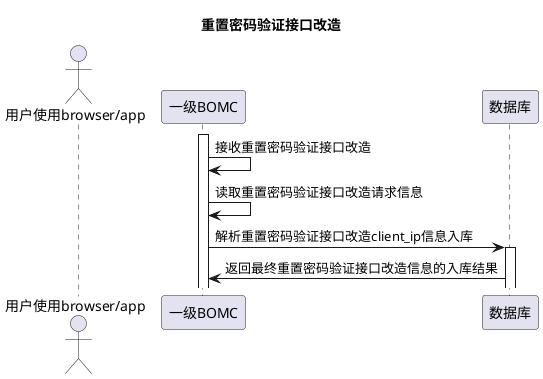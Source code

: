 @startuml
title 	重置密码验证接口改造

actor "用户使用browser/app"
participant "一级BOMC" as A
participant "数据库" as B

activate A

A   -> A:接收重置密码验证接口改造
A   -> A:读取重置密码验证接口改造请求信息

A   -> B :解析重置密码验证接口改造client_ip信息入库
activate B
B   -> A:返回最终重置密码验证接口改造信息的入库结果
@enduml